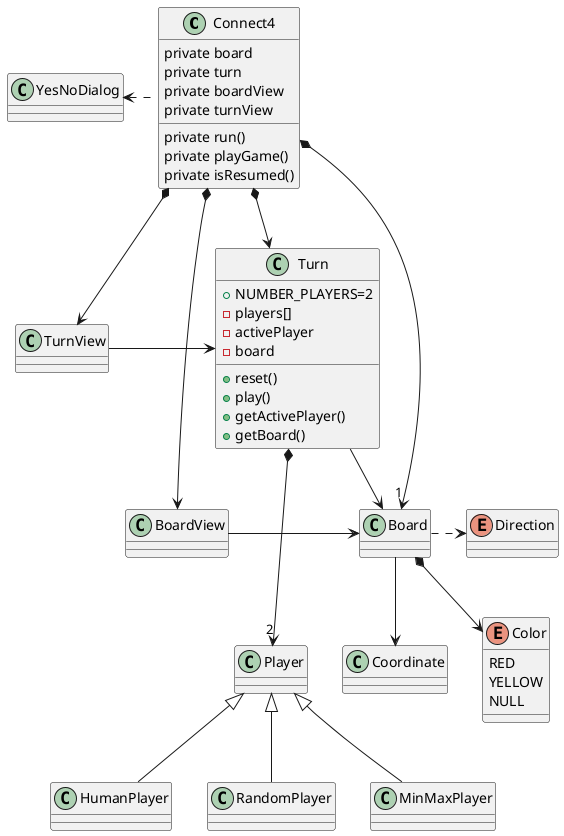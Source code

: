 @startuml connect4

class Connect4{
    private board
    private turn
    private boardView
    private turnView
    private run()
    private playGame()
    private isResumed()
}


Connect4 *-down-> TurnView
Connect4 *--down-> "1" Board
Connect4 *-down-> Turn
Connect4 *--down-> BoardView
Connect4 .left.> YesNoDialog


class TurnView{}

TurnView -right-> Turn

class Turn{
    +NUMBER_PLAYERS=2
    -players[]
    -activePlayer
    -board
    +reset()
    +play()
    +getActivePlayer()
    +getBoard()
}

Turn -down-> Board
Turn *-down--> "2" Player

class BoardView{}

BoardView -> Board

class Board{}

Board *-down-> Color
Board -down-> Coordinate
Board .-right-> Direction

class Player{}
class HumanPlayer{}
class RandomPlayer{}
class MinMaxPlayer{}

Player <|-down- HumanPlayer
Player <|-down- RandomPlayer
Player <|-down- MinMaxPlayer

enum Color{
    RED
    YELLOW
    NULL
}
enum Direction{}

class Coordinate{}


class YesNoDialog{}

@enduml